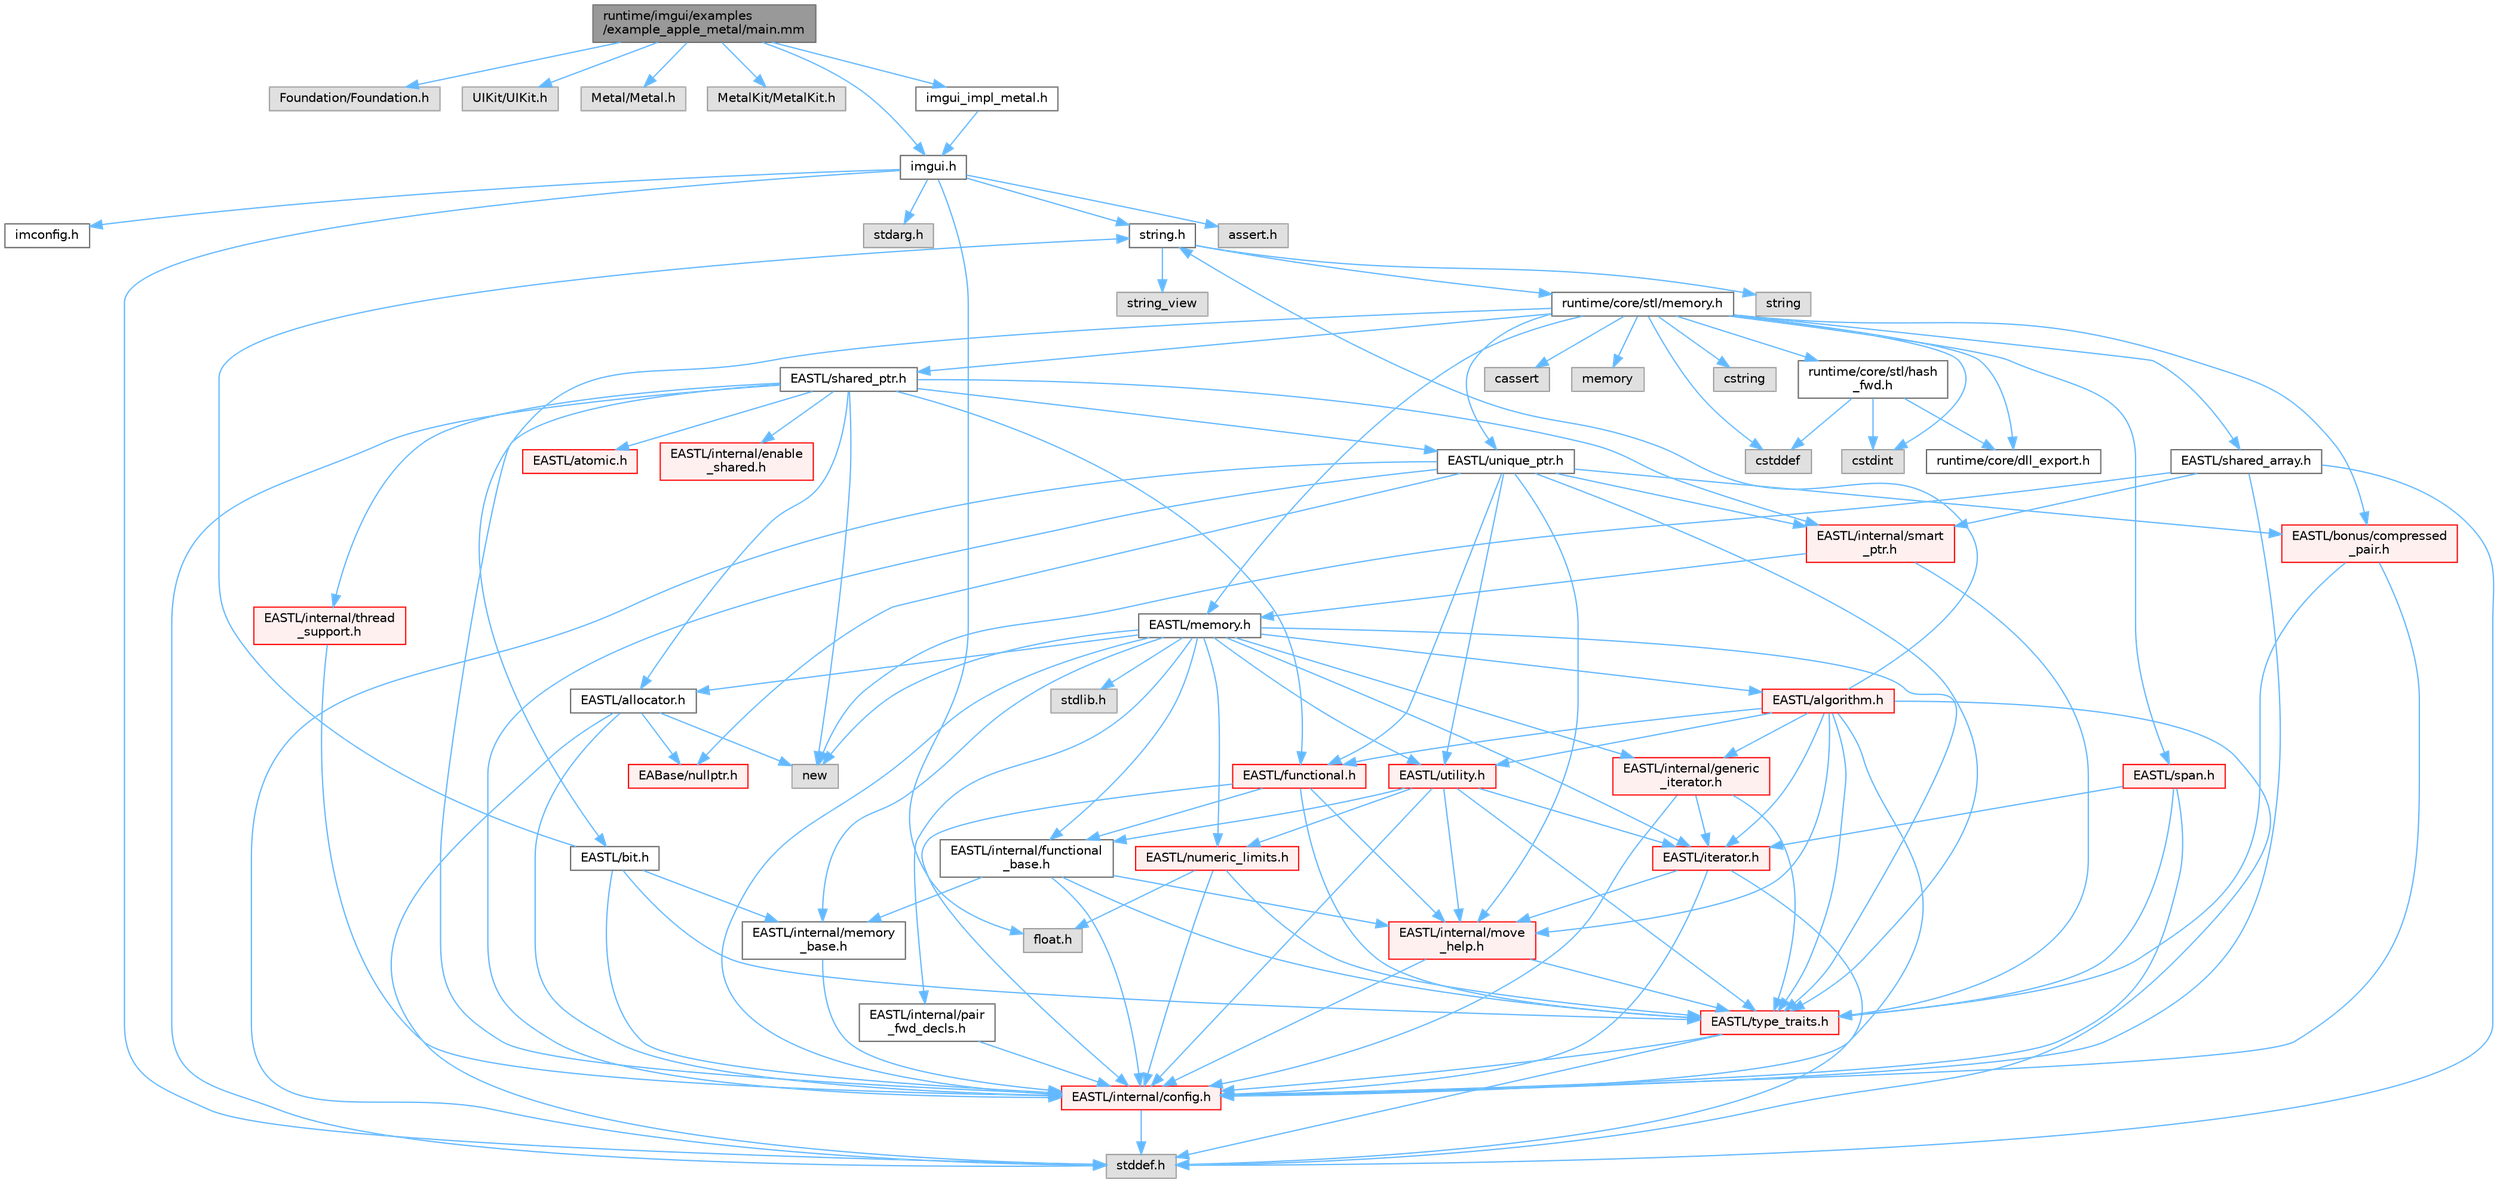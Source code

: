 digraph "runtime/imgui/examples/example_apple_metal/main.mm"
{
 // LATEX_PDF_SIZE
  bgcolor="transparent";
  edge [fontname=Helvetica,fontsize=10,labelfontname=Helvetica,labelfontsize=10];
  node [fontname=Helvetica,fontsize=10,shape=box,height=0.2,width=0.4];
  Node1 [id="Node000001",label="runtime/imgui/examples\l/example_apple_metal/main.mm",height=0.2,width=0.4,color="gray40", fillcolor="grey60", style="filled", fontcolor="black",tooltip=" "];
  Node1 -> Node2 [id="edge1_Node000001_Node000002",color="steelblue1",style="solid",tooltip=" "];
  Node2 [id="Node000002",label="Foundation/Foundation.h",height=0.2,width=0.4,color="grey60", fillcolor="#E0E0E0", style="filled",tooltip=" "];
  Node1 -> Node3 [id="edge2_Node000001_Node000003",color="steelblue1",style="solid",tooltip=" "];
  Node3 [id="Node000003",label="UIKit/UIKit.h",height=0.2,width=0.4,color="grey60", fillcolor="#E0E0E0", style="filled",tooltip=" "];
  Node1 -> Node4 [id="edge3_Node000001_Node000004",color="steelblue1",style="solid",tooltip=" "];
  Node4 [id="Node000004",label="Metal/Metal.h",height=0.2,width=0.4,color="grey60", fillcolor="#E0E0E0", style="filled",tooltip=" "];
  Node1 -> Node5 [id="edge4_Node000001_Node000005",color="steelblue1",style="solid",tooltip=" "];
  Node5 [id="Node000005",label="MetalKit/MetalKit.h",height=0.2,width=0.4,color="grey60", fillcolor="#E0E0E0", style="filled",tooltip=" "];
  Node1 -> Node6 [id="edge5_Node000001_Node000006",color="steelblue1",style="solid",tooltip=" "];
  Node6 [id="Node000006",label="imgui.h",height=0.2,width=0.4,color="grey40", fillcolor="white", style="filled",URL="$imgui_8h.html",tooltip=" "];
  Node6 -> Node7 [id="edge6_Node000006_Node000007",color="steelblue1",style="solid",tooltip=" "];
  Node7 [id="Node000007",label="imconfig.h",height=0.2,width=0.4,color="grey40", fillcolor="white", style="filled",URL="$imconfig_8h.html",tooltip=" "];
  Node6 -> Node8 [id="edge7_Node000006_Node000008",color="steelblue1",style="solid",tooltip=" "];
  Node8 [id="Node000008",label="float.h",height=0.2,width=0.4,color="grey60", fillcolor="#E0E0E0", style="filled",tooltip=" "];
  Node6 -> Node9 [id="edge8_Node000006_Node000009",color="steelblue1",style="solid",tooltip=" "];
  Node9 [id="Node000009",label="stdarg.h",height=0.2,width=0.4,color="grey60", fillcolor="#E0E0E0", style="filled",tooltip=" "];
  Node6 -> Node10 [id="edge9_Node000006_Node000010",color="steelblue1",style="solid",tooltip=" "];
  Node10 [id="Node000010",label="stddef.h",height=0.2,width=0.4,color="grey60", fillcolor="#E0E0E0", style="filled",tooltip=" "];
  Node6 -> Node11 [id="edge10_Node000006_Node000011",color="steelblue1",style="solid",tooltip=" "];
  Node11 [id="Node000011",label="string.h",height=0.2,width=0.4,color="grey40", fillcolor="white", style="filled",URL="$string_8h.html",tooltip=" "];
  Node11 -> Node12 [id="edge11_Node000011_Node000012",color="steelblue1",style="solid",tooltip=" "];
  Node12 [id="Node000012",label="string",height=0.2,width=0.4,color="grey60", fillcolor="#E0E0E0", style="filled",tooltip=" "];
  Node11 -> Node13 [id="edge12_Node000011_Node000013",color="steelblue1",style="solid",tooltip=" "];
  Node13 [id="Node000013",label="string_view",height=0.2,width=0.4,color="grey60", fillcolor="#E0E0E0", style="filled",tooltip=" "];
  Node11 -> Node14 [id="edge13_Node000011_Node000014",color="steelblue1",style="solid",tooltip=" "];
  Node14 [id="Node000014",label="runtime/core/stl/memory.h",height=0.2,width=0.4,color="grey40", fillcolor="white", style="filled",URL="$core_2stl_2memory_8h.html",tooltip=" "];
  Node14 -> Node15 [id="edge14_Node000014_Node000015",color="steelblue1",style="solid",tooltip=" "];
  Node15 [id="Node000015",label="cstddef",height=0.2,width=0.4,color="grey60", fillcolor="#E0E0E0", style="filled",tooltip=" "];
  Node14 -> Node16 [id="edge15_Node000014_Node000016",color="steelblue1",style="solid",tooltip=" "];
  Node16 [id="Node000016",label="cstdint",height=0.2,width=0.4,color="grey60", fillcolor="#E0E0E0", style="filled",tooltip=" "];
  Node14 -> Node17 [id="edge16_Node000014_Node000017",color="steelblue1",style="solid",tooltip=" "];
  Node17 [id="Node000017",label="cassert",height=0.2,width=0.4,color="grey60", fillcolor="#E0E0E0", style="filled",tooltip=" "];
  Node14 -> Node18 [id="edge17_Node000014_Node000018",color="steelblue1",style="solid",tooltip=" "];
  Node18 [id="Node000018",label="memory",height=0.2,width=0.4,color="grey60", fillcolor="#E0E0E0", style="filled",tooltip=" "];
  Node14 -> Node19 [id="edge18_Node000014_Node000019",color="steelblue1",style="solid",tooltip=" "];
  Node19 [id="Node000019",label="cstring",height=0.2,width=0.4,color="grey60", fillcolor="#E0E0E0", style="filled",tooltip=" "];
  Node14 -> Node20 [id="edge19_Node000014_Node000020",color="steelblue1",style="solid",tooltip=" "];
  Node20 [id="Node000020",label="EASTL/bit.h",height=0.2,width=0.4,color="grey40", fillcolor="white", style="filled",URL="$bit_8h.html",tooltip=" "];
  Node20 -> Node21 [id="edge20_Node000020_Node000021",color="steelblue1",style="solid",tooltip=" "];
  Node21 [id="Node000021",label="EASTL/internal/config.h",height=0.2,width=0.4,color="red", fillcolor="#FFF0F0", style="filled",URL="$config_8h.html",tooltip=" "];
  Node21 -> Node10 [id="edge21_Node000021_Node000010",color="steelblue1",style="solid",tooltip=" "];
  Node20 -> Node29 [id="edge22_Node000020_Node000029",color="steelblue1",style="solid",tooltip=" "];
  Node29 [id="Node000029",label="EASTL/internal/memory\l_base.h",height=0.2,width=0.4,color="grey40", fillcolor="white", style="filled",URL="$memory__base_8h.html",tooltip=" "];
  Node29 -> Node21 [id="edge23_Node000029_Node000021",color="steelblue1",style="solid",tooltip=" "];
  Node20 -> Node30 [id="edge24_Node000020_Node000030",color="steelblue1",style="solid",tooltip=" "];
  Node30 [id="Node000030",label="EASTL/type_traits.h",height=0.2,width=0.4,color="red", fillcolor="#FFF0F0", style="filled",URL="$_e_a_s_t_l_2include_2_e_a_s_t_l_2type__traits_8h.html",tooltip=" "];
  Node30 -> Node21 [id="edge25_Node000030_Node000021",color="steelblue1",style="solid",tooltip=" "];
  Node30 -> Node10 [id="edge26_Node000030_Node000010",color="steelblue1",style="solid",tooltip=" "];
  Node20 -> Node11 [id="edge27_Node000020_Node000011",color="steelblue1",style="solid",tooltip=" "];
  Node14 -> Node40 [id="edge28_Node000014_Node000040",color="steelblue1",style="solid",tooltip=" "];
  Node40 [id="Node000040",label="EASTL/memory.h",height=0.2,width=0.4,color="grey40", fillcolor="white", style="filled",URL="$_e_a_s_t_l_2include_2_e_a_s_t_l_2memory_8h.html",tooltip=" "];
  Node40 -> Node21 [id="edge29_Node000040_Node000021",color="steelblue1",style="solid",tooltip=" "];
  Node40 -> Node29 [id="edge30_Node000040_Node000029",color="steelblue1",style="solid",tooltip=" "];
  Node40 -> Node41 [id="edge31_Node000040_Node000041",color="steelblue1",style="solid",tooltip=" "];
  Node41 [id="Node000041",label="EASTL/internal/generic\l_iterator.h",height=0.2,width=0.4,color="red", fillcolor="#FFF0F0", style="filled",URL="$generic__iterator_8h.html",tooltip=" "];
  Node41 -> Node21 [id="edge32_Node000041_Node000021",color="steelblue1",style="solid",tooltip=" "];
  Node41 -> Node42 [id="edge33_Node000041_Node000042",color="steelblue1",style="solid",tooltip=" "];
  Node42 [id="Node000042",label="EASTL/iterator.h",height=0.2,width=0.4,color="red", fillcolor="#FFF0F0", style="filled",URL="$_e_a_s_t_l_2include_2_e_a_s_t_l_2iterator_8h.html",tooltip=" "];
  Node42 -> Node21 [id="edge34_Node000042_Node000021",color="steelblue1",style="solid",tooltip=" "];
  Node42 -> Node43 [id="edge35_Node000042_Node000043",color="steelblue1",style="solid",tooltip=" "];
  Node43 [id="Node000043",label="EASTL/internal/move\l_help.h",height=0.2,width=0.4,color="red", fillcolor="#FFF0F0", style="filled",URL="$move__help_8h.html",tooltip=" "];
  Node43 -> Node21 [id="edge36_Node000043_Node000021",color="steelblue1",style="solid",tooltip=" "];
  Node43 -> Node30 [id="edge37_Node000043_Node000030",color="steelblue1",style="solid",tooltip=" "];
  Node42 -> Node10 [id="edge38_Node000042_Node000010",color="steelblue1",style="solid",tooltip=" "];
  Node41 -> Node30 [id="edge39_Node000041_Node000030",color="steelblue1",style="solid",tooltip=" "];
  Node40 -> Node45 [id="edge40_Node000040_Node000045",color="steelblue1",style="solid",tooltip=" "];
  Node45 [id="Node000045",label="EASTL/internal/pair\l_fwd_decls.h",height=0.2,width=0.4,color="grey40", fillcolor="white", style="filled",URL="$pair__fwd__decls_8h.html",tooltip=" "];
  Node45 -> Node21 [id="edge41_Node000045_Node000021",color="steelblue1",style="solid",tooltip=" "];
  Node40 -> Node46 [id="edge42_Node000040_Node000046",color="steelblue1",style="solid",tooltip=" "];
  Node46 [id="Node000046",label="EASTL/internal/functional\l_base.h",height=0.2,width=0.4,color="grey40", fillcolor="white", style="filled",URL="$functional__base_8h.html",tooltip=" "];
  Node46 -> Node21 [id="edge43_Node000046_Node000021",color="steelblue1",style="solid",tooltip=" "];
  Node46 -> Node29 [id="edge44_Node000046_Node000029",color="steelblue1",style="solid",tooltip=" "];
  Node46 -> Node43 [id="edge45_Node000046_Node000043",color="steelblue1",style="solid",tooltip=" "];
  Node46 -> Node30 [id="edge46_Node000046_Node000030",color="steelblue1",style="solid",tooltip=" "];
  Node40 -> Node47 [id="edge47_Node000040_Node000047",color="steelblue1",style="solid",tooltip=" "];
  Node47 [id="Node000047",label="EASTL/algorithm.h",height=0.2,width=0.4,color="red", fillcolor="#FFF0F0", style="filled",URL="$_e_a_s_t_l_2include_2_e_a_s_t_l_2algorithm_8h.html",tooltip=" "];
  Node47 -> Node21 [id="edge48_Node000047_Node000021",color="steelblue1",style="solid",tooltip=" "];
  Node47 -> Node30 [id="edge49_Node000047_Node000030",color="steelblue1",style="solid",tooltip=" "];
  Node47 -> Node43 [id="edge50_Node000047_Node000043",color="steelblue1",style="solid",tooltip=" "];
  Node47 -> Node42 [id="edge51_Node000047_Node000042",color="steelblue1",style="solid",tooltip=" "];
  Node47 -> Node50 [id="edge52_Node000047_Node000050",color="steelblue1",style="solid",tooltip=" "];
  Node50 [id="Node000050",label="EASTL/functional.h",height=0.2,width=0.4,color="red", fillcolor="#FFF0F0", style="filled",URL="$_e_a_s_t_l_2include_2_e_a_s_t_l_2functional_8h.html",tooltip=" "];
  Node50 -> Node21 [id="edge53_Node000050_Node000021",color="steelblue1",style="solid",tooltip=" "];
  Node50 -> Node43 [id="edge54_Node000050_Node000043",color="steelblue1",style="solid",tooltip=" "];
  Node50 -> Node30 [id="edge55_Node000050_Node000030",color="steelblue1",style="solid",tooltip=" "];
  Node50 -> Node46 [id="edge56_Node000050_Node000046",color="steelblue1",style="solid",tooltip=" "];
  Node47 -> Node57 [id="edge57_Node000047_Node000057",color="steelblue1",style="solid",tooltip=" "];
  Node57 [id="Node000057",label="EASTL/utility.h",height=0.2,width=0.4,color="red", fillcolor="#FFF0F0", style="filled",URL="$_e_a_s_t_l_2include_2_e_a_s_t_l_2utility_8h.html",tooltip=" "];
  Node57 -> Node21 [id="edge58_Node000057_Node000021",color="steelblue1",style="solid",tooltip=" "];
  Node57 -> Node30 [id="edge59_Node000057_Node000030",color="steelblue1",style="solid",tooltip=" "];
  Node57 -> Node42 [id="edge60_Node000057_Node000042",color="steelblue1",style="solid",tooltip=" "];
  Node57 -> Node58 [id="edge61_Node000057_Node000058",color="steelblue1",style="solid",tooltip=" "];
  Node58 [id="Node000058",label="EASTL/numeric_limits.h",height=0.2,width=0.4,color="red", fillcolor="#FFF0F0", style="filled",URL="$numeric__limits_8h.html",tooltip=" "];
  Node58 -> Node21 [id="edge62_Node000058_Node000021",color="steelblue1",style="solid",tooltip=" "];
  Node58 -> Node30 [id="edge63_Node000058_Node000030",color="steelblue1",style="solid",tooltip=" "];
  Node58 -> Node8 [id="edge64_Node000058_Node000008",color="steelblue1",style="solid",tooltip=" "];
  Node57 -> Node46 [id="edge65_Node000057_Node000046",color="steelblue1",style="solid",tooltip=" "];
  Node57 -> Node43 [id="edge66_Node000057_Node000043",color="steelblue1",style="solid",tooltip=" "];
  Node47 -> Node41 [id="edge67_Node000047_Node000041",color="steelblue1",style="solid",tooltip=" "];
  Node47 -> Node10 [id="edge68_Node000047_Node000010",color="steelblue1",style="solid",tooltip=" "];
  Node47 -> Node11 [id="edge69_Node000047_Node000011",color="steelblue1",style="solid",tooltip=" "];
  Node40 -> Node30 [id="edge70_Node000040_Node000030",color="steelblue1",style="solid",tooltip=" "];
  Node40 -> Node54 [id="edge71_Node000040_Node000054",color="steelblue1",style="solid",tooltip=" "];
  Node54 [id="Node000054",label="EASTL/allocator.h",height=0.2,width=0.4,color="grey40", fillcolor="white", style="filled",URL="$allocator_8h.html",tooltip=" "];
  Node54 -> Node21 [id="edge72_Node000054_Node000021",color="steelblue1",style="solid",tooltip=" "];
  Node54 -> Node32 [id="edge73_Node000054_Node000032",color="steelblue1",style="solid",tooltip=" "];
  Node32 [id="Node000032",label="EABase/nullptr.h",height=0.2,width=0.4,color="red", fillcolor="#FFF0F0", style="filled",URL="$nullptr_8h.html",tooltip=" "];
  Node54 -> Node10 [id="edge74_Node000054_Node000010",color="steelblue1",style="solid",tooltip=" "];
  Node54 -> Node55 [id="edge75_Node000054_Node000055",color="steelblue1",style="solid",tooltip=" "];
  Node55 [id="Node000055",label="new",height=0.2,width=0.4,color="grey60", fillcolor="#E0E0E0", style="filled",tooltip=" "];
  Node40 -> Node42 [id="edge76_Node000040_Node000042",color="steelblue1",style="solid",tooltip=" "];
  Node40 -> Node57 [id="edge77_Node000040_Node000057",color="steelblue1",style="solid",tooltip=" "];
  Node40 -> Node58 [id="edge78_Node000040_Node000058",color="steelblue1",style="solid",tooltip=" "];
  Node40 -> Node66 [id="edge79_Node000040_Node000066",color="steelblue1",style="solid",tooltip=" "];
  Node66 [id="Node000066",label="stdlib.h",height=0.2,width=0.4,color="grey60", fillcolor="#E0E0E0", style="filled",tooltip=" "];
  Node40 -> Node55 [id="edge80_Node000040_Node000055",color="steelblue1",style="solid",tooltip=" "];
  Node14 -> Node67 [id="edge81_Node000014_Node000067",color="steelblue1",style="solid",tooltip=" "];
  Node67 [id="Node000067",label="EASTL/shared_array.h",height=0.2,width=0.4,color="grey40", fillcolor="white", style="filled",URL="$shared__array_8h.html",tooltip=" "];
  Node67 -> Node21 [id="edge82_Node000067_Node000021",color="steelblue1",style="solid",tooltip=" "];
  Node67 -> Node68 [id="edge83_Node000067_Node000068",color="steelblue1",style="solid",tooltip=" "];
  Node68 [id="Node000068",label="EASTL/internal/smart\l_ptr.h",height=0.2,width=0.4,color="red", fillcolor="#FFF0F0", style="filled",URL="$smart__ptr_8h.html",tooltip=" "];
  Node68 -> Node40 [id="edge84_Node000068_Node000040",color="steelblue1",style="solid",tooltip=" "];
  Node68 -> Node30 [id="edge85_Node000068_Node000030",color="steelblue1",style="solid",tooltip=" "];
  Node67 -> Node55 [id="edge86_Node000067_Node000055",color="steelblue1",style="solid",tooltip=" "];
  Node67 -> Node10 [id="edge87_Node000067_Node000010",color="steelblue1",style="solid",tooltip=" "];
  Node14 -> Node70 [id="edge88_Node000014_Node000070",color="steelblue1",style="solid",tooltip=" "];
  Node70 [id="Node000070",label="EASTL/unique_ptr.h",height=0.2,width=0.4,color="grey40", fillcolor="white", style="filled",URL="$unique__ptr_8h.html",tooltip=" "];
  Node70 -> Node32 [id="edge89_Node000070_Node000032",color="steelblue1",style="solid",tooltip=" "];
  Node70 -> Node71 [id="edge90_Node000070_Node000071",color="steelblue1",style="solid",tooltip=" "];
  Node71 [id="Node000071",label="EASTL/bonus/compressed\l_pair.h",height=0.2,width=0.4,color="red", fillcolor="#FFF0F0", style="filled",URL="$compressed__pair_8h.html",tooltip=" "];
  Node71 -> Node21 [id="edge91_Node000071_Node000021",color="steelblue1",style="solid",tooltip=" "];
  Node71 -> Node30 [id="edge92_Node000071_Node000030",color="steelblue1",style="solid",tooltip=" "];
  Node70 -> Node50 [id="edge93_Node000070_Node000050",color="steelblue1",style="solid",tooltip=" "];
  Node70 -> Node21 [id="edge94_Node000070_Node000021",color="steelblue1",style="solid",tooltip=" "];
  Node70 -> Node43 [id="edge95_Node000070_Node000043",color="steelblue1",style="solid",tooltip=" "];
  Node70 -> Node68 [id="edge96_Node000070_Node000068",color="steelblue1",style="solid",tooltip=" "];
  Node70 -> Node30 [id="edge97_Node000070_Node000030",color="steelblue1",style="solid",tooltip=" "];
  Node70 -> Node57 [id="edge98_Node000070_Node000057",color="steelblue1",style="solid",tooltip=" "];
  Node70 -> Node10 [id="edge99_Node000070_Node000010",color="steelblue1",style="solid",tooltip=" "];
  Node14 -> Node73 [id="edge100_Node000014_Node000073",color="steelblue1",style="solid",tooltip=" "];
  Node73 [id="Node000073",label="EASTL/shared_ptr.h",height=0.2,width=0.4,color="grey40", fillcolor="white", style="filled",URL="$shared__ptr_8h.html",tooltip=" "];
  Node73 -> Node21 [id="edge101_Node000073_Node000021",color="steelblue1",style="solid",tooltip=" "];
  Node73 -> Node68 [id="edge102_Node000073_Node000068",color="steelblue1",style="solid",tooltip=" "];
  Node73 -> Node74 [id="edge103_Node000073_Node000074",color="steelblue1",style="solid",tooltip=" "];
  Node74 [id="Node000074",label="EASTL/internal/thread\l_support.h",height=0.2,width=0.4,color="red", fillcolor="#FFF0F0", style="filled",URL="$thread__support_8h.html",tooltip=" "];
  Node74 -> Node21 [id="edge104_Node000074_Node000021",color="steelblue1",style="solid",tooltip=" "];
  Node73 -> Node70 [id="edge105_Node000073_Node000070",color="steelblue1",style="solid",tooltip=" "];
  Node73 -> Node50 [id="edge106_Node000073_Node000050",color="steelblue1",style="solid",tooltip=" "];
  Node73 -> Node54 [id="edge107_Node000073_Node000054",color="steelblue1",style="solid",tooltip=" "];
  Node73 -> Node75 [id="edge108_Node000073_Node000075",color="steelblue1",style="solid",tooltip=" "];
  Node75 [id="Node000075",label="EASTL/atomic.h",height=0.2,width=0.4,color="red", fillcolor="#FFF0F0", style="filled",URL="$_e_a_s_t_l_2include_2_e_a_s_t_l_2atomic_8h.html",tooltip=" "];
  Node73 -> Node55 [id="edge109_Node000073_Node000055",color="steelblue1",style="solid",tooltip=" "];
  Node73 -> Node10 [id="edge110_Node000073_Node000010",color="steelblue1",style="solid",tooltip=" "];
  Node73 -> Node152 [id="edge111_Node000073_Node000152",color="steelblue1",style="solid",tooltip=" "];
  Node152 [id="Node000152",label="EASTL/internal/enable\l_shared.h",height=0.2,width=0.4,color="red", fillcolor="#FFF0F0", style="filled",URL="$enable__shared_8h.html",tooltip=" "];
  Node14 -> Node153 [id="edge112_Node000014_Node000153",color="steelblue1",style="solid",tooltip=" "];
  Node153 [id="Node000153",label="EASTL/span.h",height=0.2,width=0.4,color="red", fillcolor="#FFF0F0", style="filled",URL="$span_8h.html",tooltip=" "];
  Node153 -> Node21 [id="edge113_Node000153_Node000021",color="steelblue1",style="solid",tooltip=" "];
  Node153 -> Node30 [id="edge114_Node000153_Node000030",color="steelblue1",style="solid",tooltip=" "];
  Node153 -> Node42 [id="edge115_Node000153_Node000042",color="steelblue1",style="solid",tooltip=" "];
  Node14 -> Node71 [id="edge116_Node000014_Node000071",color="steelblue1",style="solid",tooltip=" "];
  Node14 -> Node156 [id="edge117_Node000014_Node000156",color="steelblue1",style="solid",tooltip=" "];
  Node156 [id="Node000156",label="runtime/core/dll_export.h",height=0.2,width=0.4,color="grey40", fillcolor="white", style="filled",URL="$dll__export_8h.html",tooltip=" "];
  Node14 -> Node157 [id="edge118_Node000014_Node000157",color="steelblue1",style="solid",tooltip=" "];
  Node157 [id="Node000157",label="runtime/core/stl/hash\l_fwd.h",height=0.2,width=0.4,color="grey40", fillcolor="white", style="filled",URL="$hash__fwd_8h.html",tooltip=" "];
  Node157 -> Node15 [id="edge119_Node000157_Node000015",color="steelblue1",style="solid",tooltip=" "];
  Node157 -> Node16 [id="edge120_Node000157_Node000016",color="steelblue1",style="solid",tooltip=" "];
  Node157 -> Node156 [id="edge121_Node000157_Node000156",color="steelblue1",style="solid",tooltip=" "];
  Node6 -> Node158 [id="edge122_Node000006_Node000158",color="steelblue1",style="solid",tooltip=" "];
  Node158 [id="Node000158",label="assert.h",height=0.2,width=0.4,color="grey60", fillcolor="#E0E0E0", style="filled",tooltip=" "];
  Node1 -> Node159 [id="edge123_Node000001_Node000159",color="steelblue1",style="solid",tooltip=" "];
  Node159 [id="Node000159",label="imgui_impl_metal.h",height=0.2,width=0.4,color="grey40", fillcolor="white", style="filled",URL="$imgui__impl__metal_8h.html",tooltip=" "];
  Node159 -> Node6 [id="edge124_Node000159_Node000006",color="steelblue1",style="solid",tooltip=" "];
}
